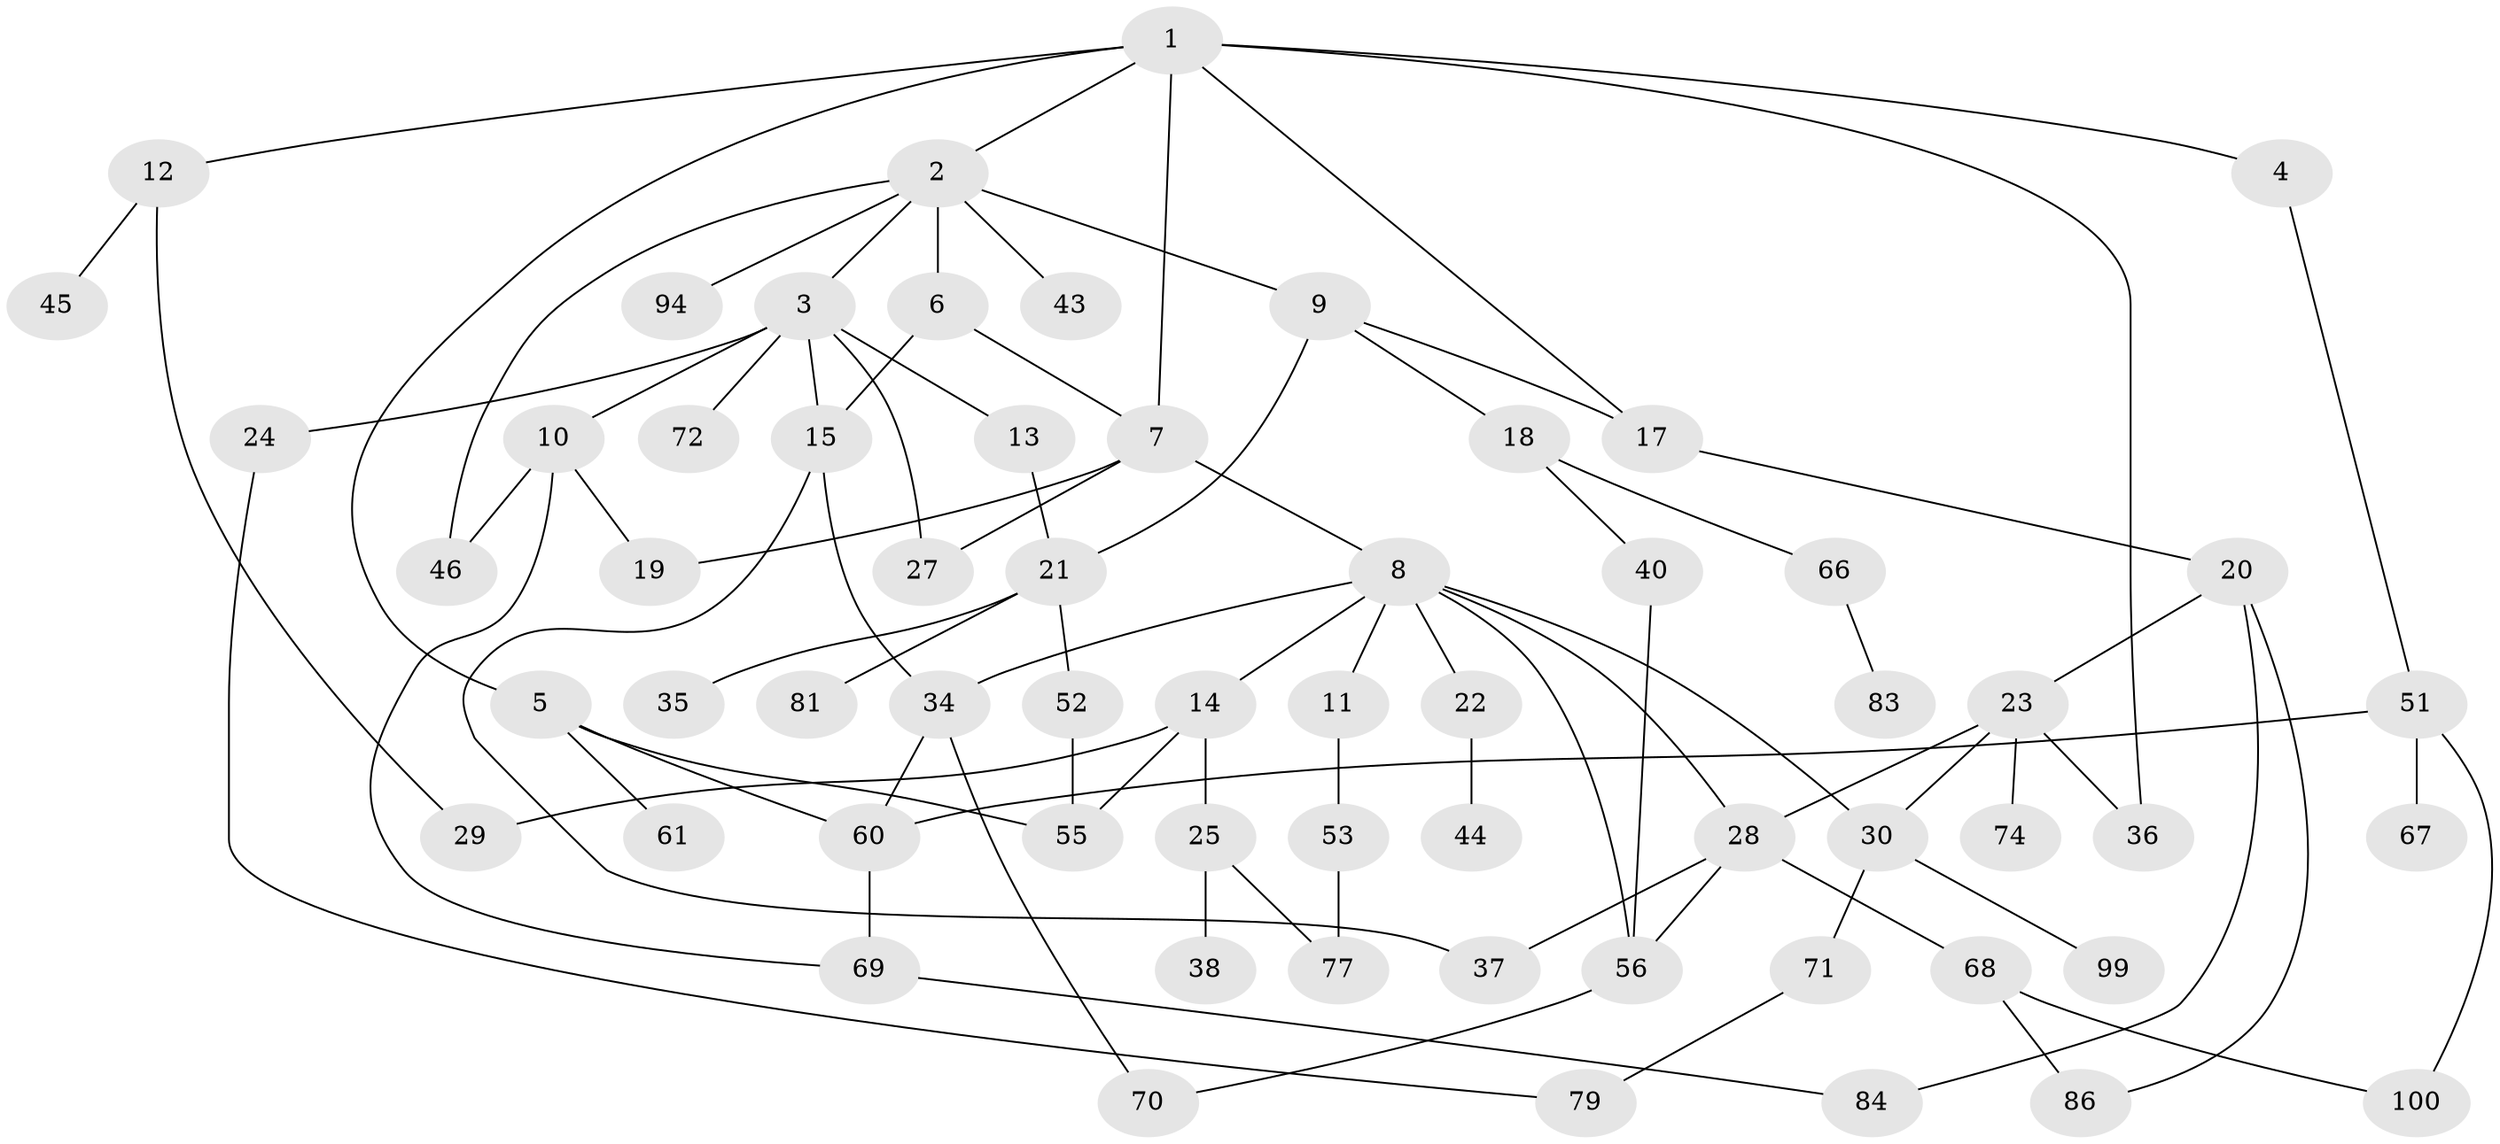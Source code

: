 // original degree distribution, {8: 0.02, 6: 0.04, 2: 0.34, 3: 0.17, 5: 0.03, 4: 0.12, 1: 0.28}
// Generated by graph-tools (version 1.1) at 2025/38/02/21/25 10:38:51]
// undirected, 62 vertices, 87 edges
graph export_dot {
graph [start="1"]
  node [color=gray90,style=filled];
  1 [super="+78"];
  2 [super="+31"];
  3 [super="+16"];
  4;
  5 [super="+64"];
  6;
  7 [super="+33"];
  8 [super="+80"];
  9 [super="+26"];
  10;
  11;
  12 [super="+92"];
  13 [super="+90"];
  14;
  15 [super="+49"];
  17 [super="+58"];
  18 [super="+95"];
  19 [super="+96"];
  20 [super="+76"];
  21 [super="+54"];
  22;
  23 [super="+87"];
  24;
  25 [super="+41"];
  27 [super="+59"];
  28 [super="+32"];
  29 [super="+47"];
  30 [super="+42"];
  34 [super="+48"];
  35;
  36;
  37 [super="+39"];
  38;
  40;
  43;
  44 [super="+50"];
  45;
  46 [super="+75"];
  51 [super="+93"];
  52;
  53 [super="+57"];
  55 [super="+65"];
  56 [super="+63"];
  60 [super="+89"];
  61 [super="+62"];
  66 [super="+73"];
  67;
  68 [super="+88"];
  69 [super="+91"];
  70 [super="+98"];
  71;
  72;
  74;
  77 [super="+82"];
  79 [super="+97"];
  81;
  83;
  84 [super="+85"];
  86;
  94;
  99;
  100;
  1 -- 2;
  1 -- 4;
  1 -- 5;
  1 -- 7;
  1 -- 12;
  1 -- 17;
  1 -- 36;
  2 -- 3;
  2 -- 6;
  2 -- 9;
  2 -- 94;
  2 -- 43;
  2 -- 46;
  3 -- 10;
  3 -- 13;
  3 -- 24;
  3 -- 27;
  3 -- 72;
  3 -- 15;
  4 -- 51;
  5 -- 61;
  5 -- 60;
  5 -- 55;
  6 -- 15;
  6 -- 7;
  7 -- 8;
  7 -- 19;
  7 -- 27;
  8 -- 11;
  8 -- 14;
  8 -- 22;
  8 -- 28;
  8 -- 56;
  8 -- 34;
  8 -- 30;
  9 -- 18;
  9 -- 21;
  9 -- 17;
  10 -- 69;
  10 -- 19;
  10 -- 46;
  11 -- 53;
  12 -- 45;
  12 -- 29;
  13 -- 21;
  14 -- 25;
  14 -- 29;
  14 -- 55;
  15 -- 34;
  15 -- 37;
  17 -- 20;
  18 -- 40;
  18 -- 66;
  20 -- 23;
  20 -- 84;
  20 -- 86;
  21 -- 35;
  21 -- 52;
  21 -- 81;
  22 -- 44;
  23 -- 30;
  23 -- 74;
  23 -- 28;
  23 -- 36;
  24 -- 79;
  25 -- 38;
  25 -- 77;
  28 -- 68;
  28 -- 56;
  28 -- 37;
  30 -- 71;
  30 -- 99;
  34 -- 60;
  34 -- 70;
  40 -- 56;
  51 -- 67;
  51 -- 60;
  51 -- 100;
  52 -- 55;
  53 -- 77;
  56 -- 70;
  60 -- 69;
  66 -- 83;
  68 -- 100;
  68 -- 86;
  69 -- 84;
  71 -- 79;
}
